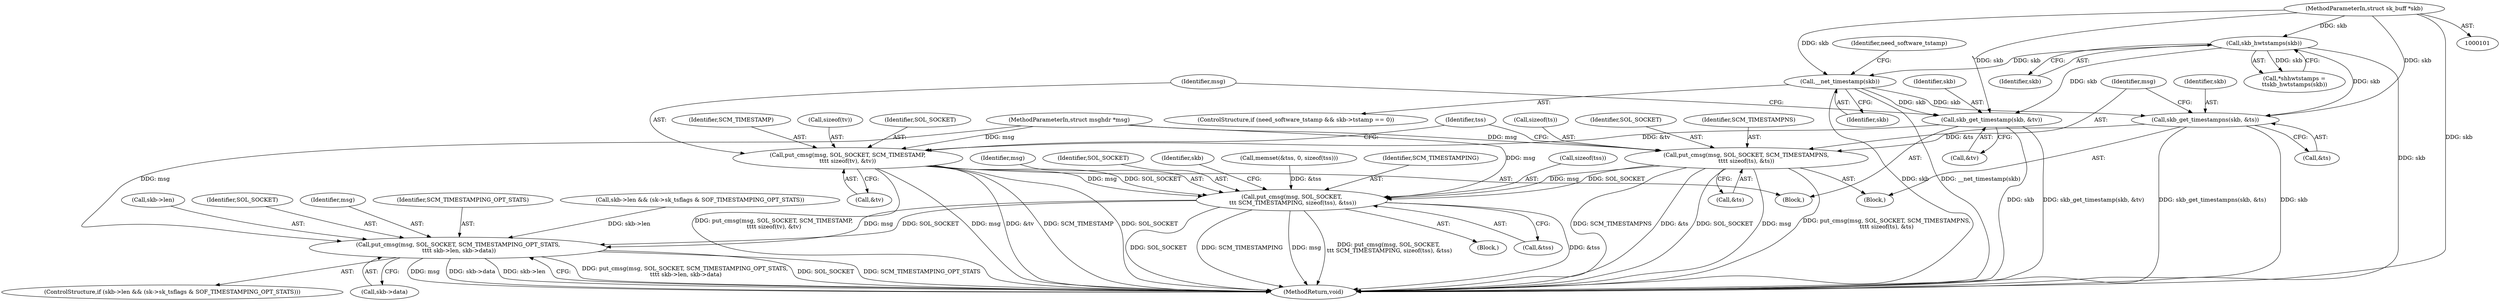 digraph "0_linux_8605330aac5a5785630aec8f64378a54891937cc_0@pointer" {
"1000130" [label="(Call,__net_timestamp(skb))"];
"1000120" [label="(Call,skb_hwtstamps(skb))"];
"1000104" [label="(MethodParameterIn,struct sk_buff *skb)"];
"1000142" [label="(Call,skb_get_timestamp(skb, &tv))"];
"1000146" [label="(Call,put_cmsg(msg, SOL_SOCKET, SCM_TIMESTAMP,\n\t\t\t\t sizeof(tv), &tv))"];
"1000219" [label="(Call,put_cmsg(msg, SOL_SOCKET,\n \t\t\t SCM_TIMESTAMPING, sizeof(tss), &tss))"];
"1000237" [label="(Call,put_cmsg(msg, SOL_SOCKET, SCM_TIMESTAMPING_OPT_STATS,\n \t\t\t\t skb->len, skb->data))"];
"1000157" [label="(Call,skb_get_timestampns(skb, &ts))"];
"1000161" [label="(Call,put_cmsg(msg, SOL_SOCKET, SCM_TIMESTAMPNS,\n\t\t\t\t sizeof(ts), &ts))"];
"1000218" [label="(Block,)"];
"1000146" [label="(Call,put_cmsg(msg, SOL_SOCKET, SCM_TIMESTAMP,\n\t\t\t\t sizeof(tv), &tv))"];
"1000230" [label="(Identifier,skb)"];
"1000161" [label="(Call,put_cmsg(msg, SOL_SOCKET, SCM_TIMESTAMPNS,\n\t\t\t\t sizeof(ts), &ts))"];
"1000227" [label="(ControlStructure,if (skb->len && (sk->sk_tsflags & SOF_TIMESTAMPING_OPT_STATS)))"];
"1000171" [label="(Identifier,tss)"];
"1000118" [label="(Call,*shhwtstamps =\n\t\tskb_hwtstamps(skb))"];
"1000104" [label="(MethodParameterIn,struct sk_buff *skb)"];
"1000155" [label="(Block,)"];
"1000237" [label="(Call,put_cmsg(msg, SOL_SOCKET, SCM_TIMESTAMPING_OPT_STATS,\n \t\t\t\t skb->len, skb->data))"];
"1000121" [label="(Identifier,skb)"];
"1000149" [label="(Identifier,SCM_TIMESTAMP)"];
"1000122" [label="(ControlStructure,if (need_software_tstamp && skb->tstamp == 0))"];
"1000163" [label="(Identifier,SOL_SOCKET)"];
"1000120" [label="(Call,skb_hwtstamps(skb))"];
"1000228" [label="(Call,skb->len && (sk->sk_tsflags & SOF_TIMESTAMPING_OPT_STATS))"];
"1000225" [label="(Call,&tss)"];
"1000157" [label="(Call,skb_get_timestampns(skb, &ts))"];
"1000131" [label="(Identifier,skb)"];
"1000244" [label="(Call,skb->data)"];
"1000162" [label="(Identifier,msg)"];
"1000148" [label="(Identifier,SOL_SOCKET)"];
"1000152" [label="(Call,&tv)"];
"1000167" [label="(Call,&ts)"];
"1000223" [label="(Call,sizeof(tss))"];
"1000241" [label="(Call,skb->len)"];
"1000130" [label="(Call,__net_timestamp(skb))"];
"1000220" [label="(Identifier,msg)"];
"1000164" [label="(Identifier,SCM_TIMESTAMPNS)"];
"1000240" [label="(Identifier,SCM_TIMESTAMPING_OPT_STATS)"];
"1000147" [label="(Identifier,msg)"];
"1000221" [label="(Identifier,SOL_SOCKET)"];
"1000142" [label="(Call,skb_get_timestamp(skb, &tv))"];
"1000102" [label="(MethodParameterIn,struct msghdr *msg)"];
"1000219" [label="(Call,put_cmsg(msg, SOL_SOCKET,\n \t\t\t SCM_TIMESTAMPING, sizeof(tss), &tss))"];
"1000143" [label="(Identifier,skb)"];
"1000158" [label="(Identifier,skb)"];
"1000247" [label="(MethodReturn,void)"];
"1000140" [label="(Block,)"];
"1000239" [label="(Identifier,SOL_SOCKET)"];
"1000165" [label="(Call,sizeof(ts))"];
"1000159" [label="(Call,&ts)"];
"1000133" [label="(Identifier,need_software_tstamp)"];
"1000169" [label="(Call,memset(&tss, 0, sizeof(tss)))"];
"1000150" [label="(Call,sizeof(tv))"];
"1000222" [label="(Identifier,SCM_TIMESTAMPING)"];
"1000238" [label="(Identifier,msg)"];
"1000144" [label="(Call,&tv)"];
"1000130" -> "1000122"  [label="AST: "];
"1000130" -> "1000131"  [label="CFG: "];
"1000131" -> "1000130"  [label="AST: "];
"1000133" -> "1000130"  [label="CFG: "];
"1000130" -> "1000247"  [label="DDG: __net_timestamp(skb)"];
"1000130" -> "1000247"  [label="DDG: skb"];
"1000120" -> "1000130"  [label="DDG: skb"];
"1000104" -> "1000130"  [label="DDG: skb"];
"1000130" -> "1000142"  [label="DDG: skb"];
"1000130" -> "1000157"  [label="DDG: skb"];
"1000120" -> "1000118"  [label="AST: "];
"1000120" -> "1000121"  [label="CFG: "];
"1000121" -> "1000120"  [label="AST: "];
"1000118" -> "1000120"  [label="CFG: "];
"1000120" -> "1000247"  [label="DDG: skb"];
"1000120" -> "1000118"  [label="DDG: skb"];
"1000104" -> "1000120"  [label="DDG: skb"];
"1000120" -> "1000142"  [label="DDG: skb"];
"1000120" -> "1000157"  [label="DDG: skb"];
"1000104" -> "1000101"  [label="AST: "];
"1000104" -> "1000247"  [label="DDG: skb"];
"1000104" -> "1000142"  [label="DDG: skb"];
"1000104" -> "1000157"  [label="DDG: skb"];
"1000142" -> "1000140"  [label="AST: "];
"1000142" -> "1000144"  [label="CFG: "];
"1000143" -> "1000142"  [label="AST: "];
"1000144" -> "1000142"  [label="AST: "];
"1000147" -> "1000142"  [label="CFG: "];
"1000142" -> "1000247"  [label="DDG: skb_get_timestamp(skb, &tv)"];
"1000142" -> "1000247"  [label="DDG: skb"];
"1000142" -> "1000146"  [label="DDG: &tv"];
"1000146" -> "1000140"  [label="AST: "];
"1000146" -> "1000152"  [label="CFG: "];
"1000147" -> "1000146"  [label="AST: "];
"1000148" -> "1000146"  [label="AST: "];
"1000149" -> "1000146"  [label="AST: "];
"1000150" -> "1000146"  [label="AST: "];
"1000152" -> "1000146"  [label="AST: "];
"1000171" -> "1000146"  [label="CFG: "];
"1000146" -> "1000247"  [label="DDG: &tv"];
"1000146" -> "1000247"  [label="DDG: SCM_TIMESTAMP"];
"1000146" -> "1000247"  [label="DDG: SOL_SOCKET"];
"1000146" -> "1000247"  [label="DDG: put_cmsg(msg, SOL_SOCKET, SCM_TIMESTAMP,\n\t\t\t\t sizeof(tv), &tv)"];
"1000146" -> "1000247"  [label="DDG: msg"];
"1000102" -> "1000146"  [label="DDG: msg"];
"1000146" -> "1000219"  [label="DDG: msg"];
"1000146" -> "1000219"  [label="DDG: SOL_SOCKET"];
"1000219" -> "1000218"  [label="AST: "];
"1000219" -> "1000225"  [label="CFG: "];
"1000220" -> "1000219"  [label="AST: "];
"1000221" -> "1000219"  [label="AST: "];
"1000222" -> "1000219"  [label="AST: "];
"1000223" -> "1000219"  [label="AST: "];
"1000225" -> "1000219"  [label="AST: "];
"1000230" -> "1000219"  [label="CFG: "];
"1000219" -> "1000247"  [label="DDG: put_cmsg(msg, SOL_SOCKET,\n \t\t\t SCM_TIMESTAMPING, sizeof(tss), &tss)"];
"1000219" -> "1000247"  [label="DDG: &tss"];
"1000219" -> "1000247"  [label="DDG: SOL_SOCKET"];
"1000219" -> "1000247"  [label="DDG: SCM_TIMESTAMPING"];
"1000219" -> "1000247"  [label="DDG: msg"];
"1000161" -> "1000219"  [label="DDG: msg"];
"1000161" -> "1000219"  [label="DDG: SOL_SOCKET"];
"1000102" -> "1000219"  [label="DDG: msg"];
"1000169" -> "1000219"  [label="DDG: &tss"];
"1000219" -> "1000237"  [label="DDG: msg"];
"1000219" -> "1000237"  [label="DDG: SOL_SOCKET"];
"1000237" -> "1000227"  [label="AST: "];
"1000237" -> "1000244"  [label="CFG: "];
"1000238" -> "1000237"  [label="AST: "];
"1000239" -> "1000237"  [label="AST: "];
"1000240" -> "1000237"  [label="AST: "];
"1000241" -> "1000237"  [label="AST: "];
"1000244" -> "1000237"  [label="AST: "];
"1000247" -> "1000237"  [label="CFG: "];
"1000237" -> "1000247"  [label="DDG: put_cmsg(msg, SOL_SOCKET, SCM_TIMESTAMPING_OPT_STATS,\n \t\t\t\t skb->len, skb->data)"];
"1000237" -> "1000247"  [label="DDG: SOL_SOCKET"];
"1000237" -> "1000247"  [label="DDG: SCM_TIMESTAMPING_OPT_STATS"];
"1000237" -> "1000247"  [label="DDG: msg"];
"1000237" -> "1000247"  [label="DDG: skb->data"];
"1000237" -> "1000247"  [label="DDG: skb->len"];
"1000102" -> "1000237"  [label="DDG: msg"];
"1000228" -> "1000237"  [label="DDG: skb->len"];
"1000157" -> "1000155"  [label="AST: "];
"1000157" -> "1000159"  [label="CFG: "];
"1000158" -> "1000157"  [label="AST: "];
"1000159" -> "1000157"  [label="AST: "];
"1000162" -> "1000157"  [label="CFG: "];
"1000157" -> "1000247"  [label="DDG: skb_get_timestampns(skb, &ts)"];
"1000157" -> "1000247"  [label="DDG: skb"];
"1000157" -> "1000161"  [label="DDG: &ts"];
"1000161" -> "1000155"  [label="AST: "];
"1000161" -> "1000167"  [label="CFG: "];
"1000162" -> "1000161"  [label="AST: "];
"1000163" -> "1000161"  [label="AST: "];
"1000164" -> "1000161"  [label="AST: "];
"1000165" -> "1000161"  [label="AST: "];
"1000167" -> "1000161"  [label="AST: "];
"1000171" -> "1000161"  [label="CFG: "];
"1000161" -> "1000247"  [label="DDG: SCM_TIMESTAMPNS"];
"1000161" -> "1000247"  [label="DDG: &ts"];
"1000161" -> "1000247"  [label="DDG: SOL_SOCKET"];
"1000161" -> "1000247"  [label="DDG: msg"];
"1000161" -> "1000247"  [label="DDG: put_cmsg(msg, SOL_SOCKET, SCM_TIMESTAMPNS,\n\t\t\t\t sizeof(ts), &ts)"];
"1000102" -> "1000161"  [label="DDG: msg"];
}

